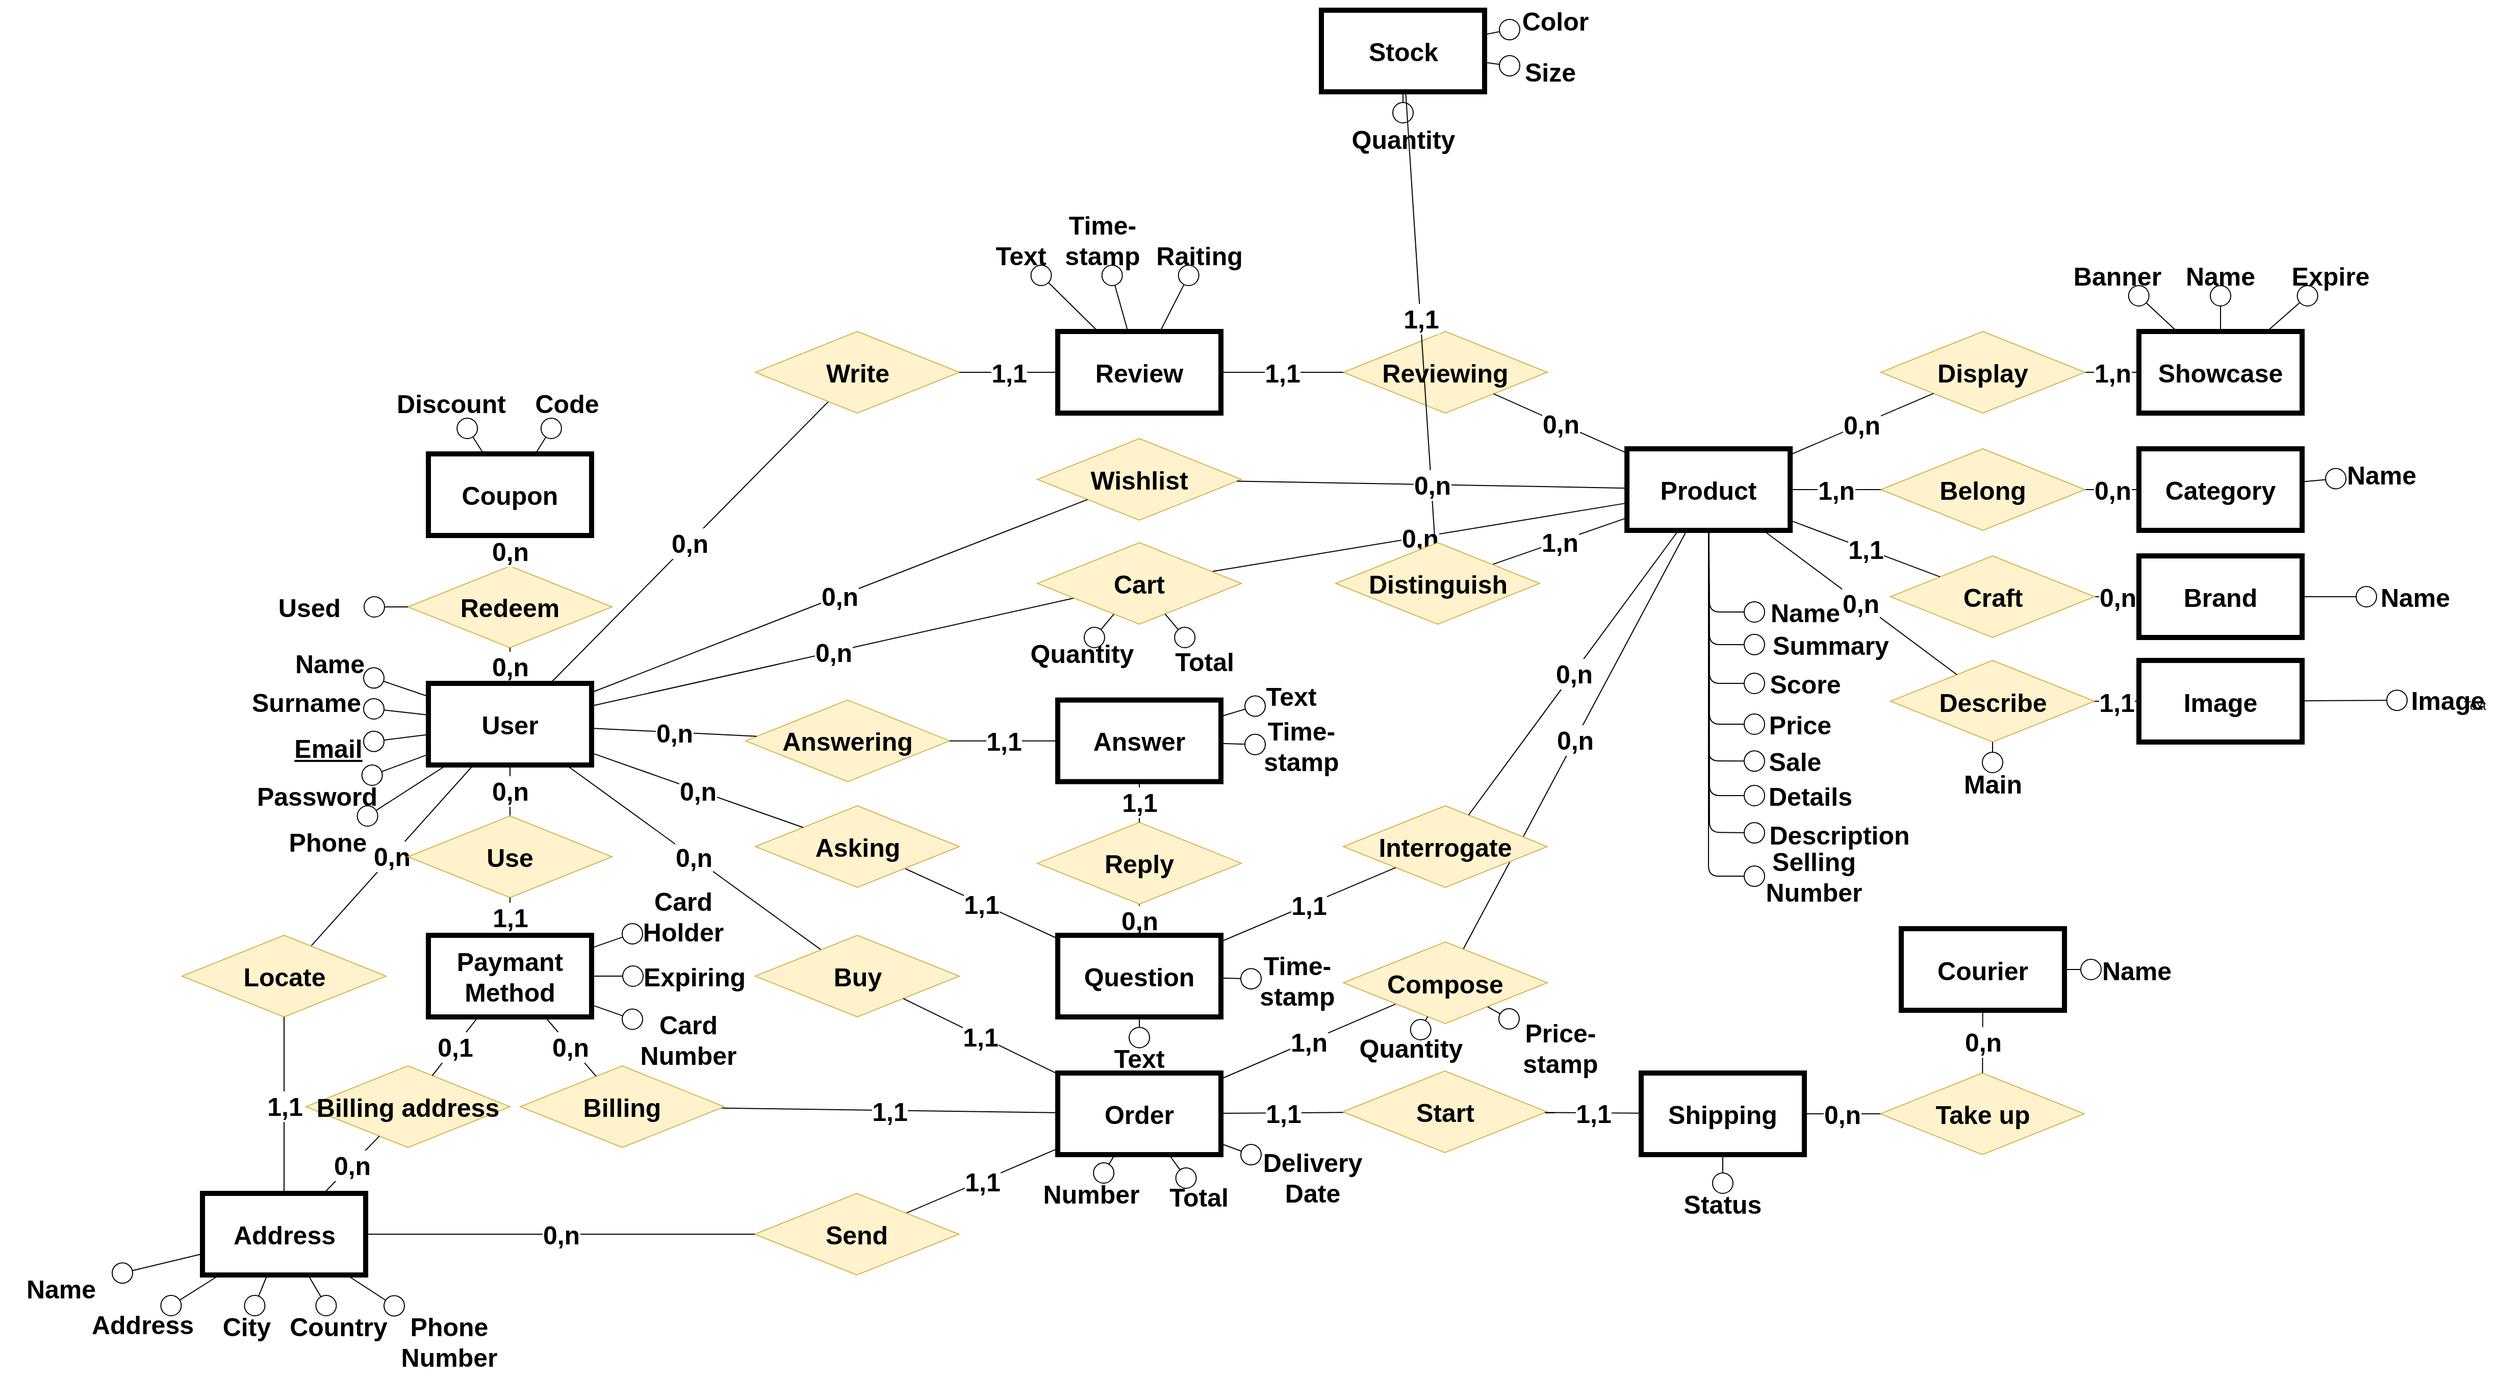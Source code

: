 <mxfile version="13.0.2" type="github">
  <diagram id="CQYaAHjqZ7QAorhqhi28" name="Page-1">
    <mxGraphModel dx="3378" dy="3238" grid="1" gridSize="10" guides="1" tooltips="1" connect="1" arrows="1" fold="1" page="1" pageScale="1" pageWidth="827" pageHeight="1169" math="0" shadow="0">
      <root>
        <mxCell id="0" />
        <mxCell id="1" parent="0" />
        <mxCell id="1BS-HU7HtbE8BR-Be_lK-4" value="0,n" style="endArrow=none;html=1;fontSize=25;fontStyle=1" parent="1" source="c2bkHcko6VeSwUFlFjgx-63" target="1BS-HU7HtbE8BR-Be_lK-3" edge="1">
          <mxGeometry width="50" height="50" relative="1" as="geometry">
            <mxPoint x="1058.5" as="sourcePoint" />
            <mxPoint x="959.5" y="-350" as="targetPoint" />
          </mxGeometry>
        </mxCell>
        <mxCell id="1BS-HU7HtbE8BR-Be_lK-10" value="0,n" style="endArrow=none;html=1;fontSize=25;fontStyle=1;" parent="1" source="c2bkHcko6VeSwUFlFjgx-44" target="1BS-HU7HtbE8BR-Be_lK-2" edge="1">
          <mxGeometry width="50" height="50" relative="1" as="geometry">
            <mxPoint x="-154.5" y="-350" as="sourcePoint" />
            <mxPoint x="-104.5" y="-400" as="targetPoint" />
          </mxGeometry>
        </mxCell>
        <mxCell id="1BS-HU7HtbE8BR-Be_lK-12" value="0,n" style="endArrow=none;html=1;fontSize=25;fontStyle=1" parent="1" source="c2bkHcko6VeSwUFlFjgx-24" target="1BS-HU7HtbE8BR-Be_lK-1" edge="1">
          <mxGeometry width="50" height="50" relative="1" as="geometry">
            <mxPoint x="107" y="-250" as="sourcePoint" />
            <mxPoint x="157" y="-300" as="targetPoint" />
          </mxGeometry>
        </mxCell>
        <mxCell id="1BS-HU7HtbE8BR-Be_lK-14" value="0,n" style="endArrow=none;html=1;fontSize=25;fontStyle=1" parent="1" source="c2bkHcko6VeSwUFlFjgx-20" target="1BS-HU7HtbE8BR-Be_lK-1" edge="1">
          <mxGeometry width="50" height="50" relative="1" as="geometry">
            <mxPoint x="-513" y="-260" as="sourcePoint" />
            <mxPoint x="-513" y="-340" as="targetPoint" />
          </mxGeometry>
        </mxCell>
        <mxCell id="1BS-HU7HtbE8BR-Be_lK-16" value="0,n" style="endArrow=none;html=1;fontSize=25;fontStyle=1;" parent="1" source="c2bkHcko6VeSwUFlFjgx-18" target="1BS-HU7HtbE8BR-Be_lK-1" edge="1">
          <mxGeometry width="50" height="50" relative="1" as="geometry">
            <mxPoint x="-387.231" y="-150" as="sourcePoint" />
            <mxPoint x="177" y="-300" as="targetPoint" />
          </mxGeometry>
        </mxCell>
        <mxCell id="1BS-HU7HtbE8BR-Be_lK-17" value="1,1" style="endArrow=none;html=1;fontSize=25;fontStyle=1" parent="1" source="c2bkHcko6VeSwUFlFjgx-22" target="1BS-HU7HtbE8BR-Be_lK-15" edge="1">
          <mxGeometry width="50" height="50" relative="1" as="geometry">
            <mxPoint x="-150" y="-78" as="sourcePoint" />
            <mxPoint x="-270" y="47" as="targetPoint" />
          </mxGeometry>
        </mxCell>
        <mxCell id="1BS-HU7HtbE8BR-Be_lK-18" value="1,1" style="endArrow=none;html=1;fontSize=25;fontStyle=1;" parent="1" source="c2bkHcko6VeSwUFlFjgx-27" target="1BS-HU7HtbE8BR-Be_lK-15" edge="1">
          <mxGeometry width="50" height="50" relative="1" as="geometry">
            <mxPoint x="-150" y="-78" as="sourcePoint" />
            <mxPoint x="-270" y="152" as="targetPoint" />
          </mxGeometry>
        </mxCell>
        <mxCell id="1BS-HU7HtbE8BR-Be_lK-19" value="0,n" style="endArrow=none;html=1;fontSize=25;fontStyle=1" parent="1" source="c2bkHcko6VeSwUFlFjgx-37" target="1BS-HU7HtbE8BR-Be_lK-2" edge="1">
          <mxGeometry width="50" height="50" relative="1" as="geometry">
            <mxPoint x="85.5" y="-266" as="sourcePoint" />
            <mxPoint x="-84.5" y="-300" as="targetPoint" />
          </mxGeometry>
        </mxCell>
        <mxCell id="1BS-HU7HtbE8BR-Be_lK-24" value="0,n" style="endArrow=none;html=1;fontSize=25;fontStyle=1;" parent="1" source="1BS-HU7HtbE8BR-Be_lK-1" target="c2bkHcko6VeSwUFlFjgx-4" edge="1">
          <mxGeometry width="50" height="50" relative="1" as="geometry">
            <mxPoint x="-700.002" y="-548.68" as="sourcePoint" />
            <mxPoint x="-427.284" y="-825.002" as="targetPoint" />
          </mxGeometry>
        </mxCell>
        <mxCell id="1BS-HU7HtbE8BR-Be_lK-30" value="0,n" style="endArrow=none;html=1;fontSize=25;fontStyle=1" parent="1" source="c2bkHcko6VeSwUFlFjgx-74" target="1BS-HU7HtbE8BR-Be_lK-29" edge="1">
          <mxGeometry width="50" height="50" relative="1" as="geometry">
            <mxPoint x="250.75" y="-707.5" as="sourcePoint" />
            <mxPoint x="300.75" y="-757.5" as="targetPoint" />
          </mxGeometry>
        </mxCell>
        <mxCell id="1BS-HU7HtbE8BR-Be_lK-32" value="1,n" style="endArrow=none;html=1;fontSize=25;fontStyle=1" parent="1" source="c2bkHcko6VeSwUFlFjgx-78" target="1BS-HU7HtbE8BR-Be_lK-2" edge="1">
          <mxGeometry width="50" height="50" relative="1" as="geometry">
            <mxPoint x="263" y="-550" as="sourcePoint" />
            <mxPoint x="313" y="-600" as="targetPoint" />
          </mxGeometry>
        </mxCell>
        <mxCell id="1BS-HU7HtbE8BR-Be_lK-36" value="1,1" style="endArrow=none;html=1;fontSize=25;fontStyle=1" parent="1" source="c2bkHcko6VeSwUFlFjgx-32" target="1BS-HU7HtbE8BR-Be_lK-15" edge="1">
          <mxGeometry width="50" height="50" relative="1" as="geometry">
            <mxPoint x="-170" y="52" as="sourcePoint" />
            <mxPoint x="-170" y="102" as="targetPoint" />
          </mxGeometry>
        </mxCell>
        <mxCell id="1BS-HU7HtbE8BR-Be_lK-42" value="1,n" style="endArrow=none;html=1;fontSize=25;fontStyle=1" parent="1" source="c2bkHcko6VeSwUFlFjgx-65" target="1BS-HU7HtbE8BR-Be_lK-41" edge="1">
          <mxGeometry width="50" height="50" relative="1" as="geometry">
            <mxPoint x="263.5" y="-195" as="sourcePoint" />
            <mxPoint x="613.5" y="-845" as="targetPoint" />
          </mxGeometry>
        </mxCell>
        <mxCell id="1BS-HU7HtbE8BR-Be_lK-45" value="1,1" style="endArrow=none;html=1;fontSize=25;fontStyle=1" parent="1" source="c2bkHcko6VeSwUFlFjgx-10" target="1BS-HU7HtbE8BR-Be_lK-43" edge="1">
          <mxGeometry width="50" height="50" relative="1" as="geometry">
            <mxPoint x="-80" y="-470" as="sourcePoint" />
            <mxPoint x="-379" y="-520" as="targetPoint" />
          </mxGeometry>
        </mxCell>
        <mxCell id="1BS-HU7HtbE8BR-Be_lK-49" value="0,n" style="endArrow=none;html=1;fontSize=25;fontStyle=1" parent="1" source="c2bkHcko6VeSwUFlFjgx-12" target="1BS-HU7HtbE8BR-Be_lK-43" edge="1">
          <mxGeometry width="50" height="50" relative="1" as="geometry">
            <mxPoint x="-80" y="-140" as="sourcePoint" />
            <mxPoint x="-157" y="-360" as="targetPoint" />
          </mxGeometry>
        </mxCell>
        <mxCell id="c2bkHcko6VeSwUFlFjgx-4" value="Write" style="rhombus;whiteSpace=wrap;html=1;fontSize=25;fontStyle=1;fillColor=#fff2cc;strokeColor=#d6b656;" parent="1" vertex="1">
          <mxGeometry x="-529.5" y="-905" width="200" height="80" as="geometry" />
        </mxCell>
        <mxCell id="c2bkHcko6VeSwUFlFjgx-6" value="Answering" style="rhombus;whiteSpace=wrap;html=1;fontSize=25;fontStyle=1;fillColor=#fff2cc;strokeColor=#d6b656;" parent="1" vertex="1">
          <mxGeometry x="-538.98" y="-543.68" width="200" height="80" as="geometry" />
        </mxCell>
        <mxCell id="c2bkHcko6VeSwUFlFjgx-10" value="Asking" style="rhombus;whiteSpace=wrap;html=1;fontSize=25;fontStyle=1;fillColor=#fff2cc;strokeColor=#d6b656;" parent="1" vertex="1">
          <mxGeometry x="-529.5" y="-440" width="200" height="80" as="geometry" />
        </mxCell>
        <mxCell id="c2bkHcko6VeSwUFlFjgx-11" value="0,n" style="endArrow=none;html=1;fontSize=25;fontStyle=1" parent="1" source="1BS-HU7HtbE8BR-Be_lK-1" target="c2bkHcko6VeSwUFlFjgx-10" edge="1">
          <mxGeometry width="50" height="50" relative="1" as="geometry">
            <mxPoint x="-403" y="-480" as="sourcePoint" />
            <mxPoint x="37" y="-720" as="targetPoint" />
          </mxGeometry>
        </mxCell>
        <mxCell id="c2bkHcko6VeSwUFlFjgx-12" value="Reply" style="rhombus;whiteSpace=wrap;html=1;fontSize=25;fontStyle=1;fillColor=#fff2cc;strokeColor=#d6b656;" parent="1" vertex="1">
          <mxGeometry x="-252.98" y="-423.68" width="200" height="80" as="geometry" />
        </mxCell>
        <mxCell id="c2bkHcko6VeSwUFlFjgx-13" value="1,1" style="endArrow=none;html=1;fontSize=25;fontStyle=1" parent="1" source="1BS-HU7HtbE8BR-Be_lK-48" target="c2bkHcko6VeSwUFlFjgx-12" edge="1">
          <mxGeometry width="50" height="50" relative="1" as="geometry">
            <mxPoint x="-150" y="-270" as="sourcePoint" />
            <mxPoint x="-130" y="-250" as="targetPoint" />
          </mxGeometry>
        </mxCell>
        <mxCell id="c2bkHcko6VeSwUFlFjgx-18" value="Buy" style="rhombus;whiteSpace=wrap;html=1;fontSize=25;fontStyle=1;fillColor=#fff2cc;strokeColor=#d6b656;" parent="1" vertex="1">
          <mxGeometry x="-529.5" y="-313" width="200" height="80" as="geometry" />
        </mxCell>
        <mxCell id="c2bkHcko6VeSwUFlFjgx-20" value="Use" style="rhombus;whiteSpace=wrap;html=1;fontSize=25;fontStyle=1;fillColor=#fff2cc;strokeColor=#d6b656;" parent="1" vertex="1">
          <mxGeometry x="-870" y="-430" width="200" height="80" as="geometry" />
        </mxCell>
        <mxCell id="c2bkHcko6VeSwUFlFjgx-21" value="1,1" style="endArrow=none;html=1;fontSize=25;fontStyle=1;fillColor=#fff2cc;strokeColor=#000000;fontColor=#000000;" parent="1" source="1BS-HU7HtbE8BR-Be_lK-13" target="c2bkHcko6VeSwUFlFjgx-20" edge="1">
          <mxGeometry width="50" height="50" relative="1" as="geometry">
            <mxPoint x="-760" as="sourcePoint" />
            <mxPoint x="-750" y="-180" as="targetPoint" />
            <mxPoint as="offset" />
          </mxGeometry>
        </mxCell>
        <mxCell id="c2bkHcko6VeSwUFlFjgx-22" value="Billing" style="rhombus;whiteSpace=wrap;html=1;fontSize=25;fontStyle=1;fillColor=#fff2cc;strokeColor=#d6b656;" parent="1" vertex="1">
          <mxGeometry x="-760.0" y="-185" width="200" height="80" as="geometry" />
        </mxCell>
        <mxCell id="c2bkHcko6VeSwUFlFjgx-23" value="0,n" style="endArrow=none;html=1;fontSize=25;fontStyle=1" parent="1" source="1BS-HU7HtbE8BR-Be_lK-13" target="c2bkHcko6VeSwUFlFjgx-22" edge="1">
          <mxGeometry width="50" height="50" relative="1" as="geometry">
            <mxPoint x="-550" y="12" as="sourcePoint" />
            <mxPoint x="-540" y="22" as="targetPoint" />
          </mxGeometry>
        </mxCell>
        <mxCell id="c2bkHcko6VeSwUFlFjgx-24" value="Locate" style="rhombus;whiteSpace=wrap;html=1;fontSize=25;fontStyle=1;fillColor=#fff2cc;strokeColor=#d6b656;" parent="1" vertex="1">
          <mxGeometry x="-1091.5" y="-313" width="200" height="80" as="geometry" />
        </mxCell>
        <mxCell id="c2bkHcko6VeSwUFlFjgx-27" value="Send" style="rhombus;whiteSpace=wrap;html=1;fontSize=25;fontStyle=1;fillColor=#fff2cc;strokeColor=#d6b656;" parent="1" vertex="1">
          <mxGeometry x="-530.0" y="-60" width="200" height="80" as="geometry" />
        </mxCell>
        <mxCell id="c2bkHcko6VeSwUFlFjgx-28" value="0,n" style="endArrow=none;html=1;fontSize=25;fontStyle=1" parent="1" source="1BS-HU7HtbE8BR-Be_lK-11" target="c2bkHcko6VeSwUFlFjgx-27" edge="1">
          <mxGeometry width="50" height="50" relative="1" as="geometry">
            <mxPoint x="-780" y="227" as="sourcePoint" />
            <mxPoint x="-180" y="92" as="targetPoint" />
          </mxGeometry>
        </mxCell>
        <mxCell id="c2bkHcko6VeSwUFlFjgx-32" value="Start" style="rhombus;whiteSpace=wrap;html=1;fontSize=25;fontStyle=1;fillColor=#fff2cc;strokeColor=#d6b656;" parent="1" vertex="1">
          <mxGeometry x="46.5" y="-180" width="200" height="80" as="geometry" />
        </mxCell>
        <mxCell id="c2bkHcko6VeSwUFlFjgx-33" value="1,1" style="endArrow=none;html=1;fontSize=25;fontStyle=1" parent="1" source="1BS-HU7HtbE8BR-Be_lK-37" target="c2bkHcko6VeSwUFlFjgx-32" edge="1">
          <mxGeometry width="50" height="50" relative="1" as="geometry">
            <mxPoint x="180" y="97" as="sourcePoint" />
            <mxPoint x="100" y="67" as="targetPoint" />
          </mxGeometry>
        </mxCell>
        <mxCell id="c2bkHcko6VeSwUFlFjgx-35" value="Take up" style="rhombus;whiteSpace=wrap;html=1;fontSize=25;fontStyle=1;fillColor=#fff2cc;strokeColor=#d6b656;" parent="1" vertex="1">
          <mxGeometry x="573.5" y="-178" width="200" height="80" as="geometry" />
        </mxCell>
        <mxCell id="c2bkHcko6VeSwUFlFjgx-36" value="0,n" style="endArrow=none;html=1;fontSize=25;fontStyle=1" parent="1" source="1BS-HU7HtbE8BR-Be_lK-38" target="c2bkHcko6VeSwUFlFjgx-35" edge="1">
          <mxGeometry width="50" height="50" relative="1" as="geometry">
            <mxPoint x="-743" y="142" as="sourcePoint" />
            <mxPoint x="-263" y="87" as="targetPoint" />
          </mxGeometry>
        </mxCell>
        <mxCell id="c2bkHcko6VeSwUFlFjgx-38" value="1,n" style="endArrow=none;html=1;fontSize=25;fontStyle=1" parent="1" source="1BS-HU7HtbE8BR-Be_lK-15" target="c2bkHcko6VeSwUFlFjgx-37" edge="1">
          <mxGeometry width="50" height="50" relative="1" as="geometry">
            <mxPoint x="-80" y="-83" as="sourcePoint" />
            <mxPoint x="20" y="-88" as="targetPoint" />
          </mxGeometry>
        </mxCell>
        <mxCell id="c2bkHcko6VeSwUFlFjgx-52" value="Wishlist" style="rhombus;whiteSpace=wrap;html=1;fontSize=25;fontStyle=1;fillColor=#fff2cc;strokeColor=#d6b656;" parent="1" vertex="1">
          <mxGeometry x="-252.98" y="-800" width="200" height="80" as="geometry" />
        </mxCell>
        <mxCell id="c2bkHcko6VeSwUFlFjgx-54" value="Interrogate" style="rhombus;whiteSpace=wrap;html=1;fontSize=25;fontStyle=1;fillColor=#fff2cc;strokeColor=#d6b656;" parent="1" vertex="1">
          <mxGeometry x="47" y="-440" width="200" height="80" as="geometry" />
        </mxCell>
        <mxCell id="c2bkHcko6VeSwUFlFjgx-56" value="Reviewing" style="rhombus;whiteSpace=wrap;html=1;fontSize=25;fontStyle=1;fillColor=#fff2cc;strokeColor=#d6b656;" parent="1" vertex="1">
          <mxGeometry x="47" y="-905" width="200" height="80" as="geometry" />
        </mxCell>
        <mxCell id="c2bkHcko6VeSwUFlFjgx-57" value="0,n" style="endArrow=none;html=1;fontSize=25;fontStyle=1;" parent="1" source="1BS-HU7HtbE8BR-Be_lK-2" target="c2bkHcko6VeSwUFlFjgx-56" edge="1">
          <mxGeometry width="50" height="50" relative="1" as="geometry">
            <mxPoint x="435.5" y="-480" as="sourcePoint" />
            <mxPoint x="275.5" y="-830" as="targetPoint" />
          </mxGeometry>
        </mxCell>
        <mxCell id="c2bkHcko6VeSwUFlFjgx-63" value="Belong" style="rhombus;whiteSpace=wrap;html=1;fontSize=25;fontStyle=1;fillColor=#fff2cc;strokeColor=#d6b656;" parent="1" vertex="1">
          <mxGeometry x="574.0" y="-790" width="200" height="80" as="geometry" />
        </mxCell>
        <mxCell id="c2bkHcko6VeSwUFlFjgx-64" value="1,n" style="endArrow=none;html=1;fontSize=25;fontStyle=1" parent="1" source="1BS-HU7HtbE8BR-Be_lK-2" target="c2bkHcko6VeSwUFlFjgx-63" edge="1">
          <mxGeometry width="50" height="50" relative="1" as="geometry">
            <mxPoint x="443" y="-770" as="sourcePoint" />
            <mxPoint x="380" y="-1060" as="targetPoint" />
          </mxGeometry>
        </mxCell>
        <mxCell id="c2bkHcko6VeSwUFlFjgx-65" value="Display" style="rhombus;whiteSpace=wrap;html=1;fontSize=25;fontStyle=1;fillColor=#fff2cc;strokeColor=#d6b656;" parent="1" vertex="1">
          <mxGeometry x="574" y="-905" width="200" height="80" as="geometry" />
        </mxCell>
        <mxCell id="c2bkHcko6VeSwUFlFjgx-66" value="0,n" style="endArrow=none;html=1;fontSize=25;fontStyle=1" parent="1" source="1BS-HU7HtbE8BR-Be_lK-2" target="c2bkHcko6VeSwUFlFjgx-65" edge="1">
          <mxGeometry width="50" height="50" relative="1" as="geometry">
            <mxPoint x="483" y="-770" as="sourcePoint" />
            <mxPoint x="673.5" y="-870" as="targetPoint" />
          </mxGeometry>
        </mxCell>
        <mxCell id="c2bkHcko6VeSwUFlFjgx-71" value="Describe" style="rhombus;whiteSpace=wrap;html=1;fontSize=25;fontStyle=1;fillColor=#fff2cc;strokeColor=#d6b656;" parent="1" vertex="1">
          <mxGeometry x="583.5" y="-582.5" width="200" height="80" as="geometry" />
        </mxCell>
        <mxCell id="c2bkHcko6VeSwUFlFjgx-74" value="Craft" style="rhombus;whiteSpace=wrap;html=1;fontSize=25;fontStyle=1;fillColor=#fff2cc;strokeColor=#d6b656;" parent="1" vertex="1">
          <mxGeometry x="583.5" y="-685" width="200" height="80" as="geometry" />
        </mxCell>
        <mxCell id="c2bkHcko6VeSwUFlFjgx-75" value="1,1" style="endArrow=none;html=1;fontSize=25;fontStyle=1" parent="1" source="1BS-HU7HtbE8BR-Be_lK-2" target="c2bkHcko6VeSwUFlFjgx-74" edge="1">
          <mxGeometry width="50" height="50" relative="1" as="geometry">
            <mxPoint x="523" y="-730" as="sourcePoint" />
            <mxPoint x="673.5" y="-710" as="targetPoint" />
          </mxGeometry>
        </mxCell>
        <mxCell id="c2bkHcko6VeSwUFlFjgx-76" value="Redeem" style="rhombus;whiteSpace=wrap;html=1;fontSize=25;fontStyle=1;fillColor=#fff2cc;strokeColor=#d6b656;" parent="1" vertex="1">
          <mxGeometry x="-870" y="-675" width="200" height="80" as="geometry" />
        </mxCell>
        <mxCell id="c2bkHcko6VeSwUFlFjgx-78" value="Distinguish" style="rhombus;whiteSpace=wrap;html=1;fontSize=25;fontStyle=1;fillColor=#fff2cc;strokeColor=#d6b656;" parent="1" vertex="1">
          <mxGeometry x="39.5" y="-698" width="200" height="80" as="geometry" />
        </mxCell>
        <mxCell id="-YLVVvJB87jnQkhJQOnv-36" value="Billing address" style="rhombus;whiteSpace=wrap;html=1;fontSize=25;fontStyle=1;fillColor=#fff2cc;strokeColor=#d6b656;" parent="1" vertex="1">
          <mxGeometry x="-970" y="-185" width="200" height="80" as="geometry" />
        </mxCell>
        <mxCell id="-YLVVvJB87jnQkhJQOnv-37" value="0,1" style="endArrow=none;html=1;strokeColor=#000000;fontSize=25;fontColor=#000000;fontStyle=1" parent="1" source="-YLVVvJB87jnQkhJQOnv-36" target="1BS-HU7HtbE8BR-Be_lK-13" edge="1">
          <mxGeometry width="50" height="50" relative="1" as="geometry">
            <mxPoint x="-1050" y="255" as="sourcePoint" />
            <mxPoint x="-1000" y="205" as="targetPoint" />
          </mxGeometry>
        </mxCell>
        <mxCell id="-YLVVvJB87jnQkhJQOnv-38" value="0,n" style="endArrow=none;html=1;strokeColor=#000000;fontSize=25;fontColor=#000000;fontStyle=1" parent="1" source="1BS-HU7HtbE8BR-Be_lK-11" target="-YLVVvJB87jnQkhJQOnv-36" edge="1">
          <mxGeometry width="50" height="50" relative="1" as="geometry">
            <mxPoint x="-1050" y="255" as="sourcePoint" />
            <mxPoint x="-1000" y="205" as="targetPoint" />
          </mxGeometry>
        </mxCell>
        <mxCell id="wcDNg7Z-eRSndHOin9jh-14" value="0,n" style="endArrow=none;html=1;fontSize=25;fontStyle=1" parent="1" source="c2bkHcko6VeSwUFlFjgx-71" target="1BS-HU7HtbE8BR-Be_lK-2" edge="1">
          <mxGeometry width="50" height="50" relative="1" as="geometry">
            <mxPoint x="790.75" y="-810.0" as="sourcePoint" />
            <mxPoint x="523" y="-750" as="targetPoint" />
          </mxGeometry>
        </mxCell>
        <mxCell id="wcDNg7Z-eRSndHOin9jh-16" value="1,1" style="endArrow=none;html=1;fontSize=25;fontStyle=1" parent="1" source="1BS-HU7HtbE8BR-Be_lK-21" target="c2bkHcko6VeSwUFlFjgx-71" edge="1">
          <mxGeometry width="50" height="50" relative="1" as="geometry">
            <mxPoint x="873.5" y="-835.0" as="sourcePoint" />
            <mxPoint x="770.75" y="-835.0" as="targetPoint" />
          </mxGeometry>
        </mxCell>
        <mxCell id="wcDNg7Z-eRSndHOin9jh-32" value="1,1" style="endArrow=none;html=1;fontSize=25;fontStyle=1" parent="1" source="1BS-HU7HtbE8BR-Be_lK-31" target="c2bkHcko6VeSwUFlFjgx-78" edge="1">
          <mxGeometry width="50" height="50" relative="1" as="geometry">
            <mxPoint x="843.5" y="-585" as="sourcePoint" />
            <mxPoint x="892.5" y="-530.0" as="targetPoint" />
          </mxGeometry>
        </mxCell>
        <mxCell id="wcDNg7Z-eRSndHOin9jh-36" value="1,1" style="endArrow=none;html=1;fontSize=25;fontStyle=1" parent="1" source="c2bkHcko6VeSwUFlFjgx-56" target="1BS-HU7HtbE8BR-Be_lK-22" edge="1">
          <mxGeometry width="50" height="50" relative="1" as="geometry">
            <mxPoint x="-19.5" y="-825" as="sourcePoint" />
            <mxPoint x="-69.5" y="-845" as="targetPoint" />
          </mxGeometry>
        </mxCell>
        <mxCell id="wcDNg7Z-eRSndHOin9jh-38" value="0,n" style="endArrow=none;html=1;fontSize=25;fontStyle=1;" parent="1" source="1BS-HU7HtbE8BR-Be_lK-2" target="c2bkHcko6VeSwUFlFjgx-54" edge="1">
          <mxGeometry width="50" height="50" relative="1" as="geometry">
            <mxPoint x="365.0" y="-480" as="sourcePoint" />
            <mxPoint x="195.5" y="-670" as="targetPoint" />
          </mxGeometry>
        </mxCell>
        <mxCell id="wcDNg7Z-eRSndHOin9jh-40" value="1,1" style="endArrow=none;html=1;fontSize=25;fontStyle=1" parent="1" source="c2bkHcko6VeSwUFlFjgx-54" target="1BS-HU7HtbE8BR-Be_lK-43" edge="1">
          <mxGeometry width="50" height="50" relative="1" as="geometry">
            <mxPoint x="-20" y="-420" as="sourcePoint" />
            <mxPoint x="-70" y="-430" as="targetPoint" />
          </mxGeometry>
        </mxCell>
        <mxCell id="wcDNg7Z-eRSndHOin9jh-42" value="0,n" style="endArrow=none;html=1;fontSize=25;fontStyle=1" parent="1" source="1BS-HU7HtbE8BR-Be_lK-2" target="c2bkHcko6VeSwUFlFjgx-52" edge="1">
          <mxGeometry width="50" height="50" relative="1" as="geometry">
            <mxPoint x="315.5" y="-380" as="sourcePoint" />
            <mxPoint x="195.5" y="-370" as="targetPoint" />
          </mxGeometry>
        </mxCell>
        <mxCell id="wcDNg7Z-eRSndHOin9jh-44" value="0,n" style="endArrow=none;html=1;fontSize=25;fontStyle=1" parent="1" source="c2bkHcko6VeSwUFlFjgx-52" target="1BS-HU7HtbE8BR-Be_lK-1" edge="1">
          <mxGeometry width="50" height="50" relative="1" as="geometry">
            <mxPoint x="-20" y="-759" as="sourcePoint" />
            <mxPoint x="-63.5" y="-745" as="targetPoint" />
          </mxGeometry>
        </mxCell>
        <mxCell id="wcDNg7Z-eRSndHOin9jh-48" value="0,n" style="endArrow=none;html=1;fontSize=25;fontStyle=1" parent="1" source="1BS-HU7HtbE8BR-Be_lK-1" target="c2bkHcko6VeSwUFlFjgx-44" edge="1">
          <mxGeometry width="50" height="50" relative="1" as="geometry">
            <mxPoint x="-72.98" y="-618.68" as="sourcePoint" />
            <mxPoint x="-50" y="-505.0" as="targetPoint" />
          </mxGeometry>
        </mxCell>
        <mxCell id="wcDNg7Z-eRSndHOin9jh-64" value="0,n" style="endArrow=none;html=1;fontSize=25;fontStyle=1" parent="1" source="c2bkHcko6VeSwUFlFjgx-35" target="1BS-HU7HtbE8BR-Be_lK-37" edge="1">
          <mxGeometry width="50" height="50" relative="1" as="geometry">
            <mxPoint x="-152" y="87" as="sourcePoint" />
            <mxPoint x="-92" y="97" as="targetPoint" />
          </mxGeometry>
        </mxCell>
        <mxCell id="wcDNg7Z-eRSndHOin9jh-68" value="1,1" style="endArrow=none;html=1;fontSize=25;fontStyle=1;" parent="1" source="c2bkHcko6VeSwUFlFjgx-4" target="1BS-HU7HtbE8BR-Be_lK-22" edge="1">
          <mxGeometry width="50" height="50" relative="1" as="geometry">
            <mxPoint x="-309.5" y="-845" as="sourcePoint" />
            <mxPoint x="-429.5" y="-925" as="targetPoint" />
          </mxGeometry>
        </mxCell>
        <mxCell id="wcDNg7Z-eRSndHOin9jh-74" value="0,n" style="endArrow=none;html=1;fontSize=25;fontStyle=1" parent="1" source="1BS-HU7HtbE8BR-Be_lK-1" target="c2bkHcko6VeSwUFlFjgx-6" edge="1">
          <mxGeometry width="50" height="50" relative="1" as="geometry">
            <mxPoint x="-413" y="-420" as="sourcePoint" />
            <mxPoint x="-273" y="-470" as="targetPoint" />
          </mxGeometry>
        </mxCell>
        <mxCell id="wcDNg7Z-eRSndHOin9jh-76" value="1,1" style="endArrow=none;html=1;fontSize=25;fontStyle=1" parent="1" source="c2bkHcko6VeSwUFlFjgx-6" target="1BS-HU7HtbE8BR-Be_lK-48" edge="1">
          <mxGeometry width="50" height="50" relative="1" as="geometry">
            <mxPoint x="-317" y="-600" as="sourcePoint" />
            <mxPoint x="-347" y="-655.5" as="targetPoint" />
          </mxGeometry>
        </mxCell>
        <mxCell id="wcDNg7Z-eRSndHOin9jh-82" value="0,n" style="endArrow=none;html=1;fontSize=25;fontStyle=1;" parent="1" source="1BS-HU7HtbE8BR-Be_lK-1" target="c2bkHcko6VeSwUFlFjgx-76" edge="1">
          <mxGeometry width="50" height="50" relative="1" as="geometry">
            <mxPoint x="-160.5" y="-420" as="sourcePoint" />
            <mxPoint x="-130.5" y="-380" as="targetPoint" />
          </mxGeometry>
        </mxCell>
        <mxCell id="wcDNg7Z-eRSndHOin9jh-84" value="0,n" style="endArrow=none;html=1;fontSize=25;fontStyle=1" parent="1" source="c2bkHcko6VeSwUFlFjgx-76" target="1BS-HU7HtbE8BR-Be_lK-28" edge="1">
          <mxGeometry width="50" height="50" relative="1" as="geometry">
            <mxPoint x="-607" y="-685" as="sourcePoint" />
            <mxPoint x="-527" y="-655" as="targetPoint" />
          </mxGeometry>
        </mxCell>
        <mxCell id="wcDNg7Z-eRSndHOin9jh-93" value="1,1" style="endArrow=none;html=1;fontSize=25;fontStyle=1;" parent="1" source="1BS-HU7HtbE8BR-Be_lK-15" target="c2bkHcko6VeSwUFlFjgx-18" edge="1">
          <mxGeometry width="50" height="50" relative="1" as="geometry">
            <mxPoint x="-170" y="-168" as="sourcePoint" />
            <mxPoint x="-240" y="-158" as="targetPoint" />
          </mxGeometry>
        </mxCell>
        <mxCell id="wcDNg7Z-eRSndHOin9jh-105" value="1,1" style="endArrow=none;html=1;fontSize=25;fontStyle=1;" parent="1" source="1BS-HU7HtbE8BR-Be_lK-11" target="c2bkHcko6VeSwUFlFjgx-24" edge="1">
          <mxGeometry width="50" height="50" relative="1" as="geometry">
            <mxPoint x="-1123" y="162" as="sourcePoint" />
            <mxPoint x="-1130" y="102" as="targetPoint" />
          </mxGeometry>
        </mxCell>
        <mxCell id="1BS-HU7HtbE8BR-Be_lK-1" value="User" style="rounded=0;whiteSpace=wrap;html=1;fontSize=25;fontStyle=1;strokeWidth=5;" parent="1" vertex="1">
          <mxGeometry x="-850" y="-560" width="160" height="80" as="geometry" />
        </mxCell>
        <mxCell id="1BS-HU7HtbE8BR-Be_lK-11" value="Address" style="rounded=0;whiteSpace=wrap;html=1;fontSize=25;fontStyle=1;strokeWidth=5;" parent="1" vertex="1">
          <mxGeometry x="-1071.5" y="-60" width="160" height="80" as="geometry" />
        </mxCell>
        <mxCell id="1BS-HU7HtbE8BR-Be_lK-38" value="Courier" style="rounded=0;whiteSpace=wrap;html=1;fontSize=25;fontStyle=1;strokeWidth=5;" parent="1" vertex="1">
          <mxGeometry x="594" y="-319.5" width="160" height="80" as="geometry" />
        </mxCell>
        <mxCell id="1BS-HU7HtbE8BR-Be_lK-37" value="Shipping" style="rounded=0;whiteSpace=wrap;html=1;fontSize=25;fontStyle=1;strokeWidth=5;" parent="1" vertex="1">
          <mxGeometry x="339.0" y="-178" width="160" height="80" as="geometry" />
        </mxCell>
        <mxCell id="1BS-HU7HtbE8BR-Be_lK-13" value="Paymant Method" style="rounded=0;whiteSpace=wrap;html=1;fontSize=25;fontStyle=1;strokeWidth=5;" parent="1" vertex="1">
          <mxGeometry x="-850" y="-313" width="160" height="80" as="geometry" />
        </mxCell>
        <mxCell id="1BS-HU7HtbE8BR-Be_lK-15" value="Order" style="rounded=0;whiteSpace=wrap;html=1;fontSize=25;fontStyle=1;strokeWidth=5;" parent="1" vertex="1">
          <mxGeometry x="-232.98" y="-178" width="160" height="80" as="geometry" />
        </mxCell>
        <mxCell id="c2bkHcko6VeSwUFlFjgx-37" value="Compose" style="rhombus;whiteSpace=wrap;html=1;fontSize=25;fontStyle=1;fillColor=#fff2cc;strokeColor=#d6b656;" parent="1" vertex="1">
          <mxGeometry x="47" y="-306.5" width="200" height="80" as="geometry" />
        </mxCell>
        <mxCell id="c2bkHcko6VeSwUFlFjgx-44" value="Cart" style="rhombus;whiteSpace=wrap;html=1;fontSize=25;fontStyle=1;fillColor=#fff2cc;strokeColor=#d6b656;" parent="1" vertex="1">
          <mxGeometry x="-252.98" y="-698" width="200" height="80" as="geometry" />
        </mxCell>
        <mxCell id="1BS-HU7HtbE8BR-Be_lK-28" value="Coupon" style="rounded=0;whiteSpace=wrap;html=1;fontSize=25;fontStyle=1;strokeWidth=5;" parent="1" vertex="1">
          <mxGeometry x="-850.0" y="-785" width="160" height="80" as="geometry" />
        </mxCell>
        <mxCell id="1BS-HU7HtbE8BR-Be_lK-48" value="Answer" style="rounded=0;whiteSpace=wrap;html=1;fontSize=25;fontStyle=1;strokeWidth=5;" parent="1" vertex="1">
          <mxGeometry x="-232.98" y="-543.68" width="160" height="80" as="geometry" />
        </mxCell>
        <mxCell id="1BS-HU7HtbE8BR-Be_lK-43" value="Question" style="rounded=0;whiteSpace=wrap;html=1;fontSize=25;fontStyle=1;strokeWidth=5;" parent="1" vertex="1">
          <mxGeometry x="-232.98" y="-313" width="160" height="80" as="geometry" />
        </mxCell>
        <mxCell id="1BS-HU7HtbE8BR-Be_lK-22" value="Review" style="rounded=0;whiteSpace=wrap;html=1;fontSize=25;fontStyle=1;strokeWidth=5;" parent="1" vertex="1">
          <mxGeometry x="-232.98" y="-905" width="160" height="80" as="geometry" />
        </mxCell>
        <mxCell id="1BS-HU7HtbE8BR-Be_lK-2" value="Product" style="rounded=0;whiteSpace=wrap;html=1;fontSize=25;fontStyle=1;strokeWidth=5;" parent="1" vertex="1">
          <mxGeometry x="325.07" y="-790" width="160" height="80" as="geometry" />
        </mxCell>
        <mxCell id="1BS-HU7HtbE8BR-Be_lK-31" value="Stock" style="rounded=0;whiteSpace=wrap;html=1;fontSize=25;fontStyle=1;strokeWidth=5;" parent="1" vertex="1">
          <mxGeometry x="25.5" y="-1220" width="160" height="80" as="geometry" />
        </mxCell>
        <mxCell id="1BS-HU7HtbE8BR-Be_lK-29" value="Brand" style="rounded=0;whiteSpace=wrap;html=1;fontSize=25;fontStyle=1;strokeWidth=5;" parent="1" vertex="1">
          <mxGeometry x="827" y="-685" width="160" height="80" as="geometry" />
        </mxCell>
        <mxCell id="1BS-HU7HtbE8BR-Be_lK-21" value="Image" style="rounded=0;whiteSpace=wrap;html=1;fontSize=25;fontStyle=1;strokeWidth=5;" parent="1" vertex="1">
          <mxGeometry x="827" y="-582.5" width="160" height="80" as="geometry" />
        </mxCell>
        <mxCell id="1BS-HU7HtbE8BR-Be_lK-41" value="Showcase" style="rounded=0;whiteSpace=wrap;html=1;fontSize=25;fontStyle=1;strokeWidth=5;" parent="1" vertex="1">
          <mxGeometry x="827.0" y="-905" width="160" height="80" as="geometry" />
        </mxCell>
        <mxCell id="1BS-HU7HtbE8BR-Be_lK-3" value="Category" style="rounded=0;whiteSpace=wrap;html=1;fontSize=25;fontStyle=1;strokeWidth=5;" parent="1" vertex="1">
          <mxGeometry x="827" y="-790" width="160" height="80" as="geometry" />
        </mxCell>
        <mxCell id="74mavvh33Q4YLCldH8Rs-47" value="Name" style="text;html=1;strokeColor=none;fillColor=none;align=center;verticalAlign=middle;whiteSpace=wrap;rounded=0;fontSize=25;fontStyle=1" parent="1" vertex="1">
          <mxGeometry x="-990" y="-605" width="86.5" height="50" as="geometry" />
        </mxCell>
        <mxCell id="74mavvh33Q4YLCldH8Rs-48" value="" style="endArrow=none;html=1;fontSize=25;startArrow=oval;startFill=0;startSize=20;fontStyle=1;" parent="1" source="74mavvh33Q4YLCldH8Rs-47" target="1BS-HU7HtbE8BR-Be_lK-1" edge="1">
          <mxGeometry width="50" height="50" relative="1" as="geometry">
            <mxPoint x="-1325" y="-778" as="sourcePoint" />
            <mxPoint x="-1068.81" y="-599" as="targetPoint" />
          </mxGeometry>
        </mxCell>
        <mxCell id="74mavvh33Q4YLCldH8Rs-49" value="Surname" style="text;html=1;strokeColor=none;fillColor=none;align=center;verticalAlign=middle;whiteSpace=wrap;rounded=0;fontSize=25;fontStyle=1" parent="1" vertex="1">
          <mxGeometry x="-1036.5" y="-562.5" width="133" height="40" as="geometry" />
        </mxCell>
        <mxCell id="74mavvh33Q4YLCldH8Rs-50" value="" style="endArrow=none;html=1;fontSize=25;startArrow=oval;startFill=0;startSize=20;fontStyle=1;" parent="1" source="74mavvh33Q4YLCldH8Rs-49" target="1BS-HU7HtbE8BR-Be_lK-1" edge="1">
          <mxGeometry width="50" height="50" relative="1" as="geometry">
            <mxPoint x="-1335" y="-699" as="sourcePoint" />
            <mxPoint x="-1128.778" y="-599" as="targetPoint" />
          </mxGeometry>
        </mxCell>
        <mxCell id="74mavvh33Q4YLCldH8Rs-51" value="Email" style="text;html=1;strokeColor=none;fillColor=none;align=center;verticalAlign=middle;whiteSpace=wrap;rounded=0;fontSize=25;fontStyle=5;strokeWidth=1;" parent="1" vertex="1">
          <mxGeometry x="-993.5" y="-512.5" width="90" height="30" as="geometry" />
        </mxCell>
        <mxCell id="74mavvh33Q4YLCldH8Rs-52" value="" style="endArrow=none;html=1;fontSize=25;startArrow=oval;startFill=0;startSize=20;fontStyle=1;" parent="1" source="74mavvh33Q4YLCldH8Rs-51" target="1BS-HU7HtbE8BR-Be_lK-1" edge="1">
          <mxGeometry width="50" height="50" relative="1" as="geometry">
            <mxPoint x="-1365" y="-649" as="sourcePoint" />
            <mxPoint x="-1145" y="-561.286" as="targetPoint" />
          </mxGeometry>
        </mxCell>
        <mxCell id="74mavvh33Q4YLCldH8Rs-53" value="Password" style="text;html=1;strokeColor=none;fillColor=none;align=center;verticalAlign=middle;whiteSpace=wrap;rounded=0;fontSize=25;fontStyle=1" parent="1" vertex="1">
          <mxGeometry x="-1030" y="-470" width="141.5" height="40" as="geometry" />
        </mxCell>
        <mxCell id="74mavvh33Q4YLCldH8Rs-54" value="" style="endArrow=none;html=1;fontSize=25;startArrow=oval;startFill=0;startSize=20;fontStyle=1;" parent="1" source="74mavvh33Q4YLCldH8Rs-53" target="1BS-HU7HtbE8BR-Be_lK-1" edge="1">
          <mxGeometry width="50" height="50" relative="1" as="geometry">
            <mxPoint x="-1355" y="-609" as="sourcePoint" />
            <mxPoint x="-1145" y="-529.286" as="targetPoint" />
          </mxGeometry>
        </mxCell>
        <mxCell id="74mavvh33Q4YLCldH8Rs-56" value="" style="endArrow=none;html=1;fontSize=25;startArrow=oval;startFill=0;startSize=20;fontStyle=1;" parent="1" source="74mavvh33Q4YLCldH8Rs-59" target="1BS-HU7HtbE8BR-Be_lK-11" edge="1">
          <mxGeometry width="50" height="50" relative="1" as="geometry">
            <mxPoint x="-1262.01" y="-79.5" as="sourcePoint" />
            <mxPoint x="-1196.576" y="-19.5" as="targetPoint" />
          </mxGeometry>
        </mxCell>
        <mxCell id="74mavvh33Q4YLCldH8Rs-57" value="" style="endArrow=none;html=1;fontSize=25;startArrow=oval;startFill=0;startSize=20;fontStyle=1;" parent="1" source="74mavvh33Q4YLCldH8Rs-61" target="1BS-HU7HtbE8BR-Be_lK-11" edge="1">
          <mxGeometry width="50" height="50" relative="1" as="geometry">
            <mxPoint x="-1292.01" y="30.5" as="sourcePoint" />
            <mxPoint x="-1225.01" y="4.221" as="targetPoint" />
          </mxGeometry>
        </mxCell>
        <mxCell id="74mavvh33Q4YLCldH8Rs-58" value="" style="endArrow=none;html=1;fontSize=25;startArrow=oval;startFill=0;startSize=20;fontStyle=1;" parent="1" source="74mavvh33Q4YLCldH8Rs-62" target="1BS-HU7HtbE8BR-Be_lK-11" edge="1">
          <mxGeometry width="50" height="50" relative="1" as="geometry">
            <mxPoint x="-1262.01" y="80.5" as="sourcePoint" />
            <mxPoint x="-1225.01" y="44.676" as="targetPoint" />
          </mxGeometry>
        </mxCell>
        <mxCell id="74mavvh33Q4YLCldH8Rs-59" value="Address" style="text;html=1;strokeColor=none;fillColor=none;align=center;verticalAlign=middle;whiteSpace=wrap;rounded=0;fontSize=25;fontColor=#000000;fontStyle=1" parent="1" vertex="1">
          <mxGeometry x="-1190" y="50" width="120" height="35" as="geometry" />
        </mxCell>
        <mxCell id="74mavvh33Q4YLCldH8Rs-60" value="" style="endArrow=none;html=1;fontSize=25;startArrow=oval;startFill=0;startSize=20;fontStyle=1;" parent="1" source="74mavvh33Q4YLCldH8Rs-63" target="1BS-HU7HtbE8BR-Be_lK-11" edge="1">
          <mxGeometry width="50" height="50" relative="1" as="geometry">
            <mxPoint x="-1152.01" y="80.5" as="sourcePoint" />
            <mxPoint x="-1091.498" y="38" as="targetPoint" />
          </mxGeometry>
        </mxCell>
        <mxCell id="74mavvh33Q4YLCldH8Rs-61" value="City&lt;span style=&quot;color: rgba(0 , 0 , 0 , 0) ; font-family: monospace ; font-size: 0px ; white-space: nowrap&quot;&gt;%3CmxGraphModel%3E%3Croot%3E%3CmxCell%20id%3D%220%22%2F%3E%3CmxCell%20id%3D%221%22%20parent%3D%220%22%2F%3E%3CmxCell%20id%3D%222%22%20value%3D%22Text%22%20style%3D%22text%3Bhtml%3D1%3BstrokeColor%3Dnone%3BfillColor%3Dnone%3Balign%3Dcenter%3BverticalAlign%3Dmiddle%3BwhiteSpace%3Dwrap%3Brounded%3D0%3BfontSize%3D25%3BfontColor%3D%23000000%3B%22%20vertex%3D%221%22%20parent%3D%221%22%3E%3CmxGeometry%20x%3D%22-550%22%20y%3D%22690%22%20width%3D%2240%22%20height%3D%2220%22%20as%3D%22geometry%22%2F%3E%3C%2FmxCell%3E%3C%2Froot%3E%3C%2FmxGraphModel%3E&lt;/span&gt;" style="text;html=1;strokeColor=none;fillColor=none;align=center;verticalAlign=middle;whiteSpace=wrap;rounded=0;fontSize=25;fontColor=#000000;fontStyle=1" parent="1" vertex="1">
          <mxGeometry x="-1063.5" y="50" width="70" height="40" as="geometry" />
        </mxCell>
        <mxCell id="74mavvh33Q4YLCldH8Rs-62" value="Country" style="text;html=1;strokeColor=none;fillColor=none;align=center;verticalAlign=middle;whiteSpace=wrap;rounded=0;fontSize=25;fontColor=#000000;fontStyle=1" parent="1" vertex="1">
          <mxGeometry x="-993.5" y="50" width="110" height="40" as="geometry" />
        </mxCell>
        <mxCell id="74mavvh33Q4YLCldH8Rs-63" value="Phone Number" style="text;html=1;strokeColor=none;fillColor=none;align=center;verticalAlign=middle;whiteSpace=wrap;rounded=0;fontSize=25;fontColor=#000000;fontStyle=1" parent="1" vertex="1">
          <mxGeometry x="-883.5" y="50" width="107" height="70" as="geometry" />
        </mxCell>
        <mxCell id="74mavvh33Q4YLCldH8Rs-64" value="Name" style="text;html=1;strokeColor=none;fillColor=none;align=center;verticalAlign=middle;whiteSpace=wrap;rounded=0;fontSize=25;fontStyle=1" parent="1" vertex="1">
          <mxGeometry x="780" y="-299.5" width="90" height="40" as="geometry" />
        </mxCell>
        <mxCell id="74mavvh33Q4YLCldH8Rs-65" value="" style="endArrow=oval;html=1;fontSize=25;startSize=6;startArrow=none;startFill=0;endSize=20;endFill=0;fontStyle=1;" parent="1" source="1BS-HU7HtbE8BR-Be_lK-38" target="74mavvh33Q4YLCldH8Rs-64" edge="1">
          <mxGeometry width="50" height="50" relative="1" as="geometry">
            <mxPoint x="517.5" y="-220" as="sourcePoint" />
            <mxPoint x="767.5" y="-155" as="targetPoint" />
          </mxGeometry>
        </mxCell>
        <mxCell id="74mavvh33Q4YLCldH8Rs-66" value="Status" style="text;html=1;strokeColor=none;fillColor=none;align=center;verticalAlign=middle;whiteSpace=wrap;rounded=0;fontSize=25;fontStyle=1" parent="1" vertex="1">
          <mxGeometry x="369" y="-70" width="100" height="40" as="geometry" />
        </mxCell>
        <mxCell id="74mavvh33Q4YLCldH8Rs-67" value="" style="endArrow=none;html=1;fontSize=15;startArrow=oval;startFill=0;strokeWidth=1;startSize=20;entryX=0.5;entryY=1;entryDx=0;entryDy=0;" parent="1" source="74mavvh33Q4YLCldH8Rs-66" target="1BS-HU7HtbE8BR-Be_lK-37" edge="1">
          <mxGeometry width="50" height="50" relative="1" as="geometry">
            <mxPoint x="610.5" y="-150" as="sourcePoint" />
            <mxPoint x="413.5" y="-40" as="targetPoint" />
          </mxGeometry>
        </mxCell>
        <mxCell id="74mavvh33Q4YLCldH8Rs-68" value="Card Number" style="text;html=1;strokeColor=none;fillColor=none;align=center;verticalAlign=middle;whiteSpace=wrap;rounded=0;fontSize=25;fontStyle=1" parent="1" vertex="1">
          <mxGeometry x="-650" y="-250" width="110" height="77.25" as="geometry" />
        </mxCell>
        <mxCell id="74mavvh33Q4YLCldH8Rs-69" value="" style="endArrow=oval;html=1;fontSize=25;startSize=6;startArrow=none;startFill=0;endSize=20;endFill=0;fontStyle=1;" parent="1" source="1BS-HU7HtbE8BR-Be_lK-13" target="74mavvh33Q4YLCldH8Rs-68" edge="1">
          <mxGeometry width="50" height="50" relative="1" as="geometry">
            <mxPoint x="-233.056" y="180" as="sourcePoint" />
            <mxPoint x="-140" y="190" as="targetPoint" />
          </mxGeometry>
        </mxCell>
        <mxCell id="74mavvh33Q4YLCldH8Rs-70" value="Expiring" style="text;html=1;strokeColor=none;fillColor=none;align=center;verticalAlign=middle;whiteSpace=wrap;rounded=0;fontSize=25;fontStyle=1" parent="1" vertex="1">
          <mxGeometry x="-649.5" y="-294.38" width="120" height="42.75" as="geometry" />
        </mxCell>
        <mxCell id="74mavvh33Q4YLCldH8Rs-71" value="" style="endArrow=oval;html=1;fontSize=25;startSize=6;startArrow=none;startFill=0;endSize=20;endFill=0;fontStyle=1;" parent="1" source="1BS-HU7HtbE8BR-Be_lK-13" target="74mavvh33Q4YLCldH8Rs-70" edge="1">
          <mxGeometry width="50" height="50" relative="1" as="geometry">
            <mxPoint x="-317.895" y="180" as="sourcePoint" />
            <mxPoint x="-330" y="210" as="targetPoint" />
          </mxGeometry>
        </mxCell>
        <mxCell id="74mavvh33Q4YLCldH8Rs-72" value="Card Holder" style="text;html=1;strokeColor=none;fillColor=none;align=center;verticalAlign=middle;whiteSpace=wrap;rounded=0;fontSize=25;fontStyle=1" parent="1" vertex="1">
          <mxGeometry x="-650" y="-369.38" width="100" height="75" as="geometry" />
        </mxCell>
        <mxCell id="74mavvh33Q4YLCldH8Rs-73" value="" style="endArrow=oval;html=1;fontSize=25;startSize=6;startArrow=none;startFill=0;endSize=20;endFill=0;fontStyle=1;" parent="1" source="1BS-HU7HtbE8BR-Be_lK-13" target="74mavvh33Q4YLCldH8Rs-72" edge="1">
          <mxGeometry width="50" height="50" relative="1" as="geometry">
            <mxPoint x="-278.298" y="180" as="sourcePoint" />
            <mxPoint x="-210" y="200" as="targetPoint" />
          </mxGeometry>
        </mxCell>
        <mxCell id="74mavvh33Q4YLCldH8Rs-74" value="Number" style="text;html=1;strokeColor=none;fillColor=none;align=center;verticalAlign=middle;whiteSpace=wrap;rounded=0;fontSize=25;fontStyle=1" parent="1" vertex="1">
          <mxGeometry x="-260" y="-80" width="120" height="40" as="geometry" />
        </mxCell>
        <mxCell id="74mavvh33Q4YLCldH8Rs-75" value="Total" style="text;html=1;strokeColor=none;fillColor=none;align=center;verticalAlign=middle;whiteSpace=wrap;rounded=0;fontSize=25;fontStyle=1" parent="1" vertex="1">
          <mxGeometry x="-128" y="-75" width="67" height="35" as="geometry" />
        </mxCell>
        <mxCell id="74mavvh33Q4YLCldH8Rs-76" value="" style="endArrow=none;html=1;fontSize=25;startArrow=oval;startFill=0;startSize=20;fontStyle=1" parent="1" source="74mavvh33Q4YLCldH8Rs-74" target="1BS-HU7HtbE8BR-Be_lK-15" edge="1">
          <mxGeometry width="50" height="50" relative="1" as="geometry">
            <mxPoint x="157.576" y="65.0" as="sourcePoint" />
            <mxPoint x="-158.075" y="20" as="targetPoint" />
          </mxGeometry>
        </mxCell>
        <mxCell id="74mavvh33Q4YLCldH8Rs-77" value="" style="endArrow=none;html=1;fontSize=25;startArrow=oval;startFill=0;startSize=20;fontStyle=1" parent="1" source="74mavvh33Q4YLCldH8Rs-75" target="1BS-HU7HtbE8BR-Be_lK-15" edge="1">
          <mxGeometry width="50" height="50" relative="1" as="geometry">
            <mxPoint x="167.576" y="75.0" as="sourcePoint" />
            <mxPoint x="-90" y="15.261" as="targetPoint" />
          </mxGeometry>
        </mxCell>
        <mxCell id="74mavvh33Q4YLCldH8Rs-78" value="Text" style="text;html=1;strokeColor=none;fillColor=none;align=center;verticalAlign=middle;whiteSpace=wrap;rounded=0;fontSize=25;fontStyle=1" parent="1" vertex="1">
          <mxGeometry x="-39.48" y="-568.18" width="70" height="40" as="geometry" />
        </mxCell>
        <mxCell id="74mavvh33Q4YLCldH8Rs-79" value="" style="endArrow=none;html=1;fontSize=25;startArrow=oval;startFill=0;startSize=20;fontStyle=1;" parent="1" source="74mavvh33Q4YLCldH8Rs-78" target="1BS-HU7HtbE8BR-Be_lK-48" edge="1">
          <mxGeometry width="50" height="50" relative="1" as="geometry">
            <mxPoint x="60.0" y="-560" as="sourcePoint" />
            <mxPoint x="-10" y="-535.316" as="targetPoint" />
          </mxGeometry>
        </mxCell>
        <mxCell id="74mavvh33Q4YLCldH8Rs-80" value="Time-stamp" style="text;html=1;strokeColor=none;fillColor=none;align=center;verticalAlign=middle;whiteSpace=wrap;rounded=0;fontSize=25;fontStyle=1" parent="1" vertex="1">
          <mxGeometry x="-39.48" y="-523.68" width="90" height="50" as="geometry" />
        </mxCell>
        <mxCell id="74mavvh33Q4YLCldH8Rs-81" value="" style="endArrow=none;html=1;fontSize=25;startArrow=oval;startFill=0;startSize=20;fontStyle=1;" parent="1" source="74mavvh33Q4YLCldH8Rs-80" target="1BS-HU7HtbE8BR-Be_lK-48" edge="1">
          <mxGeometry width="50" height="50" relative="1" as="geometry">
            <mxPoint x="50.0" y="-510" as="sourcePoint" />
            <mxPoint x="-10" y="-502.405" as="targetPoint" />
          </mxGeometry>
        </mxCell>
        <mxCell id="74mavvh33Q4YLCldH8Rs-82" value="Text" style="text;html=1;strokeColor=none;fillColor=none;align=center;verticalAlign=middle;whiteSpace=wrap;rounded=0;fontSize=25;fontStyle=1" parent="1" vertex="1">
          <mxGeometry x="-187.98" y="-212.75" width="70" height="40" as="geometry" />
        </mxCell>
        <mxCell id="74mavvh33Q4YLCldH8Rs-83" value="" style="endArrow=none;html=1;fontSize=25;startArrow=oval;startFill=0;startSize=20;fontStyle=1;" parent="1" source="74mavvh33Q4YLCldH8Rs-82" target="1BS-HU7HtbE8BR-Be_lK-43" edge="1">
          <mxGeometry width="50" height="50" relative="1" as="geometry">
            <mxPoint x="23.5" y="-293" as="sourcePoint" />
            <mxPoint x="-46.5" y="-268.316" as="targetPoint" />
          </mxGeometry>
        </mxCell>
        <mxCell id="74mavvh33Q4YLCldH8Rs-84" value="Time-stamp" style="text;html=1;strokeColor=none;fillColor=none;align=center;verticalAlign=middle;whiteSpace=wrap;rounded=0;fontSize=25;fontStyle=1" parent="1" vertex="1">
          <mxGeometry x="-43.5" y="-294.38" width="90" height="50" as="geometry" />
        </mxCell>
        <mxCell id="74mavvh33Q4YLCldH8Rs-85" value="" style="endArrow=none;html=1;fontSize=25;startArrow=oval;startFill=0;startSize=20;fontStyle=1;" parent="1" source="74mavvh33Q4YLCldH8Rs-84" target="1BS-HU7HtbE8BR-Be_lK-43" edge="1">
          <mxGeometry width="50" height="50" relative="1" as="geometry">
            <mxPoint x="13.5" y="-243" as="sourcePoint" />
            <mxPoint x="-46.5" y="-235.405" as="targetPoint" />
          </mxGeometry>
        </mxCell>
        <mxCell id="74mavvh33Q4YLCldH8Rs-86" value="" style="endArrow=none;html=1;fontSize=15;startArrow=oval;startFill=0;strokeWidth=1;startSize=20;" parent="1" source="74mavvh33Q4YLCldH8Rs-87" target="1BS-HU7HtbE8BR-Be_lK-28" edge="1">
          <mxGeometry width="50" height="50" relative="1" as="geometry">
            <mxPoint x="-830" y="-990" as="sourcePoint" />
            <mxPoint x="-800" y="-1023.133" as="targetPoint" />
          </mxGeometry>
        </mxCell>
        <mxCell id="74mavvh33Q4YLCldH8Rs-87" value="Code" style="text;html=1;strokeColor=none;fillColor=none;align=center;verticalAlign=middle;whiteSpace=wrap;rounded=0;fontSize=25;fontStyle=1" parent="1" vertex="1">
          <mxGeometry x="-751" y="-860" width="74" height="50" as="geometry" />
        </mxCell>
        <mxCell id="74mavvh33Q4YLCldH8Rs-88" value="" style="endArrow=none;html=1;fontSize=15;startArrow=oval;startFill=0;strokeWidth=1;startSize=20;" parent="1" source="74mavvh33Q4YLCldH8Rs-89" target="1BS-HU7HtbE8BR-Be_lK-28" edge="1">
          <mxGeometry width="50" height="50" relative="1" as="geometry">
            <mxPoint x="-750" y="-1070" as="sourcePoint" />
            <mxPoint x="-800" y="-1050.638" as="targetPoint" />
          </mxGeometry>
        </mxCell>
        <mxCell id="74mavvh33Q4YLCldH8Rs-89" value="Discount" style="text;html=1;strokeColor=none;fillColor=none;align=center;verticalAlign=middle;whiteSpace=wrap;rounded=0;fontSize=25;fontStyle=1" parent="1" vertex="1">
          <mxGeometry x="-891.5" y="-860" width="127" height="50" as="geometry" />
        </mxCell>
        <mxCell id="74mavvh33Q4YLCldH8Rs-91" value="Text" style="text;html=1;strokeColor=none;fillColor=none;align=center;verticalAlign=middle;whiteSpace=wrap;rounded=0;fontSize=25;fontStyle=1" parent="1" vertex="1">
          <mxGeometry x="-299.5" y="-1000" width="60" height="40" as="geometry" />
        </mxCell>
        <mxCell id="74mavvh33Q4YLCldH8Rs-92" value="" style="endArrow=none;html=1;fontSize=25;startArrow=oval;startFill=0;startSize=20;fontStyle=1;" parent="1" source="74mavvh33Q4YLCldH8Rs-91" target="1BS-HU7HtbE8BR-Be_lK-22" edge="1">
          <mxGeometry width="50" height="50" relative="1" as="geometry">
            <mxPoint x="-256.0" y="-970" as="sourcePoint" />
            <mxPoint x="-195.2" y="-930" as="targetPoint" />
          </mxGeometry>
        </mxCell>
        <mxCell id="74mavvh33Q4YLCldH8Rs-93" value="Time-stamp" style="text;html=1;strokeColor=none;fillColor=none;align=center;verticalAlign=middle;whiteSpace=wrap;rounded=0;fontSize=25;fontStyle=1" parent="1" vertex="1">
          <mxGeometry x="-239.5" y="-1030" width="100" height="70" as="geometry" />
        </mxCell>
        <mxCell id="74mavvh33Q4YLCldH8Rs-94" value="" style="endArrow=none;html=1;fontSize=25;startArrow=oval;startFill=0;startSize=20;fontStyle=1;" parent="1" source="74mavvh33Q4YLCldH8Rs-93" target="1BS-HU7HtbE8BR-Be_lK-22" edge="1">
          <mxGeometry width="50" height="50" relative="1" as="geometry">
            <mxPoint x="-176.0" y="-970" as="sourcePoint" />
            <mxPoint x="-161.241" y="-930" as="targetPoint" />
          </mxGeometry>
        </mxCell>
        <mxCell id="74mavvh33Q4YLCldH8Rs-95" value="Raiting" style="text;html=1;strokeColor=none;fillColor=none;align=center;verticalAlign=middle;whiteSpace=wrap;rounded=0;fontSize=25;fontStyle=1" parent="1" vertex="1">
          <mxGeometry x="-149.5" y="-1000" width="110" height="40" as="geometry" />
        </mxCell>
        <mxCell id="74mavvh33Q4YLCldH8Rs-96" value="" style="endArrow=none;html=1;fontSize=25;startArrow=oval;startFill=0;startSize=20;fontStyle=1;" parent="1" source="74mavvh33Q4YLCldH8Rs-95" target="1BS-HU7HtbE8BR-Be_lK-22" edge="1">
          <mxGeometry width="50" height="50" relative="1" as="geometry">
            <mxPoint x="-116.0" y="-940" as="sourcePoint" />
            <mxPoint x="-132.615" y="-930" as="targetPoint" />
          </mxGeometry>
        </mxCell>
        <mxCell id="74mavvh33Q4YLCldH8Rs-99" value="" style="endArrow=none;html=1;fontSize=15;startArrow=oval;startFill=0;strokeWidth=1;startSize=20;" parent="1" source="74mavvh33Q4YLCldH8Rs-100" target="1BS-HU7HtbE8BR-Be_lK-3" edge="1">
          <mxGeometry width="50" height="50" relative="1" as="geometry">
            <mxPoint x="1000.5" y="-495" as="sourcePoint" />
            <mxPoint x="1020" y="-445" as="targetPoint" />
          </mxGeometry>
        </mxCell>
        <mxCell id="74mavvh33Q4YLCldH8Rs-100" value="Name" style="text;html=1;strokeColor=none;fillColor=none;align=center;verticalAlign=middle;whiteSpace=wrap;rounded=0;fontSize=25;fontStyle=1" parent="1" vertex="1">
          <mxGeometry x="1020" y="-785" width="89.5" height="40" as="geometry" />
        </mxCell>
        <mxCell id="74mavvh33Q4YLCldH8Rs-101" value="" style="endArrow=none;html=1;startArrow=oval;startFill=0;startSize=20;fontStyle=1;" parent="1" source="74mavvh33Q4YLCldH8Rs-102" target="1BS-HU7HtbE8BR-Be_lK-41" edge="1">
          <mxGeometry width="50" height="50" relative="1" as="geometry">
            <mxPoint x="937.75" y="-970" as="sourcePoint" />
            <mxPoint x="996.083" y="-930" as="targetPoint" />
          </mxGeometry>
        </mxCell>
        <mxCell id="74mavvh33Q4YLCldH8Rs-102" value="Banner" style="text;html=1;strokeColor=none;fillColor=none;align=center;verticalAlign=middle;whiteSpace=wrap;rounded=0;fontSize=25;fontStyle=1" parent="1" vertex="1">
          <mxGeometry x="760.5" y="-980" width="90" height="40" as="geometry" />
        </mxCell>
        <mxCell id="74mavvh33Q4YLCldH8Rs-103" value="" style="endArrow=none;html=1;fontSize=15;startArrow=oval;startFill=0;strokeWidth=1;startSize=20;" parent="1" source="74mavvh33Q4YLCldH8Rs-104" target="1BS-HU7HtbE8BR-Be_lK-41" edge="1">
          <mxGeometry width="50" height="50" relative="1" as="geometry">
            <mxPoint x="1047.75" y="-960" as="sourcePoint" />
            <mxPoint x="1036.083" y="-930" as="targetPoint" />
          </mxGeometry>
        </mxCell>
        <mxCell id="74mavvh33Q4YLCldH8Rs-104" value="Name" style="text;html=1;strokeColor=none;fillColor=none;align=center;verticalAlign=middle;whiteSpace=wrap;rounded=0;fontSize=25;fontStyle=1" parent="1" vertex="1">
          <mxGeometry x="862" y="-980" width="90" height="40" as="geometry" />
        </mxCell>
        <mxCell id="74mavvh33Q4YLCldH8Rs-105" value="" style="endArrow=none;html=1;fontSize=15;startArrow=oval;startFill=0;strokeWidth=1;startSize=20;" parent="1" source="74mavvh33Q4YLCldH8Rs-106" target="1BS-HU7HtbE8BR-Be_lK-2" edge="1">
          <mxGeometry width="50" height="50" relative="1" as="geometry">
            <mxPoint x="440" y="-110" as="sourcePoint" />
            <mxPoint x="451.333" y="-220" as="targetPoint" />
            <Array as="points">
              <mxPoint x="406" y="-630" />
            </Array>
          </mxGeometry>
        </mxCell>
        <mxCell id="74mavvh33Q4YLCldH8Rs-106" value="Name" style="text;html=1;strokeColor=none;fillColor=none;align=center;verticalAlign=middle;whiteSpace=wrap;rounded=0;fontSize=25;fontStyle=1" parent="1" vertex="1">
          <mxGeometry x="450" y="-650" width="100" height="40" as="geometry" />
        </mxCell>
        <mxCell id="74mavvh33Q4YLCldH8Rs-107" value="Summary" style="text;html=1;strokeColor=none;fillColor=none;align=center;verticalAlign=middle;whiteSpace=wrap;rounded=0;fontSize=25;fontStyle=1" parent="1" vertex="1">
          <mxGeometry x="450" y="-618.18" width="150" height="40" as="geometry" />
        </mxCell>
        <mxCell id="74mavvh33Q4YLCldH8Rs-108" value="" style="endArrow=none;html=1;fontSize=25;startArrow=oval;startFill=0;startSize=20;fontStyle=1;" parent="1" source="74mavvh33Q4YLCldH8Rs-107" target="1BS-HU7HtbE8BR-Be_lK-2" edge="1">
          <mxGeometry width="50" height="50" relative="1" as="geometry">
            <mxPoint x="580" y="-310" as="sourcePoint" />
            <mxPoint x="540" y="-225.091" as="targetPoint" />
            <Array as="points">
              <mxPoint x="406" y="-598" />
            </Array>
          </mxGeometry>
        </mxCell>
        <mxCell id="74mavvh33Q4YLCldH8Rs-110" value="" style="endArrow=none;html=1;fontSize=25;startArrow=oval;startFill=0;startSize=20;fontStyle=1;" parent="1" source="tkNyY9toGMnIXdRALxB5-8" target="1BS-HU7HtbE8BR-Be_lK-2" edge="1">
          <mxGeometry width="50" height="50" relative="1" as="geometry">
            <mxPoint x="377.473" y="-353" as="sourcePoint" />
            <mxPoint x="511.282" y="-220" as="targetPoint" />
            <Array as="points">
              <mxPoint x="406" y="-520" />
            </Array>
          </mxGeometry>
        </mxCell>
        <mxCell id="74mavvh33Q4YLCldH8Rs-111" value="Sale" style="text;html=1;strokeColor=none;fillColor=none;align=center;verticalAlign=middle;whiteSpace=wrap;rounded=0;fontSize=25;fontStyle=1" parent="1" vertex="1">
          <mxGeometry x="450" y="-503.68" width="80" height="40" as="geometry" />
        </mxCell>
        <mxCell id="74mavvh33Q4YLCldH8Rs-112" value="" style="endArrow=none;html=1;fontSize=25;startArrow=oval;startFill=0;startSize=20;fontStyle=1;" parent="1" source="IEUFND-9NwqR9XdB0Lrl-7" target="1BS-HU7HtbE8BR-Be_lK-2" edge="1">
          <mxGeometry width="50" height="50" relative="1" as="geometry">
            <mxPoint x="550" y="-420.909" as="sourcePoint" />
            <mxPoint x="493.846" y="-220" as="targetPoint" />
            <Array as="points">
              <mxPoint x="406" y="-414" />
            </Array>
          </mxGeometry>
        </mxCell>
        <mxCell id="74mavvh33Q4YLCldH8Rs-114" value="" style="endArrow=none;html=1;fontSize=25;startArrow=oval;startFill=0;startSize=20;fontStyle=1;" parent="1" source="74mavvh33Q4YLCldH8Rs-111" target="1BS-HU7HtbE8BR-Be_lK-2" edge="1">
          <mxGeometry width="50" height="50" relative="1" as="geometry">
            <mxPoint x="470" y="-250" as="sourcePoint" />
            <mxPoint x="474.169" y="-220" as="targetPoint" />
            <Array as="points">
              <mxPoint x="405" y="-484" />
            </Array>
          </mxGeometry>
        </mxCell>
        <mxCell id="74mavvh33Q4YLCldH8Rs-115" value="Details" style="text;html=1;strokeColor=none;fillColor=none;align=center;verticalAlign=middle;whiteSpace=wrap;rounded=0;fontSize=25;fontStyle=1" parent="1" vertex="1">
          <mxGeometry x="450" y="-470" width="110" height="40" as="geometry" />
        </mxCell>
        <mxCell id="74mavvh33Q4YLCldH8Rs-116" value="" style="endArrow=none;html=1;fontSize=25;startArrow=oval;startFill=0;startSize=20;fontStyle=1;jumpSize=9;" parent="1" source="74mavvh33Q4YLCldH8Rs-115" target="1BS-HU7HtbE8BR-Be_lK-2" edge="1">
          <mxGeometry width="50" height="50" relative="1" as="geometry">
            <mxPoint x="450" y="-200" as="sourcePoint" />
            <mxPoint x="462.069" y="-220" as="targetPoint" />
            <Array as="points">
              <mxPoint x="406" y="-450" />
            </Array>
          </mxGeometry>
        </mxCell>
        <mxCell id="74mavvh33Q4YLCldH8Rs-117" value="Quantity" style="text;html=1;strokeColor=none;fillColor=none;align=center;verticalAlign=middle;whiteSpace=wrap;rounded=0;fontSize=25;fontStyle=1" parent="1" vertex="1">
          <mxGeometry x="-269.5" y="-605" width="120" height="30" as="geometry" />
        </mxCell>
        <mxCell id="74mavvh33Q4YLCldH8Rs-118" value="" style="endArrow=none;html=1;fontSize=25;startArrow=oval;startFill=0;startSize=20;fontStyle=1" parent="1" source="74mavvh33Q4YLCldH8Rs-117" target="c2bkHcko6VeSwUFlFjgx-44" edge="1">
          <mxGeometry width="50" height="50" relative="1" as="geometry">
            <mxPoint x="110.0" y="-489.18" as="sourcePoint" />
            <mxPoint x="100" y="-499.18" as="targetPoint" />
          </mxGeometry>
        </mxCell>
        <mxCell id="74mavvh33Q4YLCldH8Rs-119" value="Quantity" style="text;html=1;strokeColor=none;fillColor=none;align=center;verticalAlign=middle;whiteSpace=wrap;rounded=0;fontSize=25;fontStyle=1" parent="1" vertex="1">
          <mxGeometry x="60" y="-220.5" width="107" height="35.5" as="geometry" />
        </mxCell>
        <mxCell id="74mavvh33Q4YLCldH8Rs-120" value="" style="endArrow=none;html=1;fontSize=25;startArrow=oval;startFill=0;startSize=20;fontStyle=1" parent="1" source="74mavvh33Q4YLCldH8Rs-119" target="c2bkHcko6VeSwUFlFjgx-37" edge="1">
          <mxGeometry width="50" height="50" relative="1" as="geometry">
            <mxPoint x="170" y="165" as="sourcePoint" />
            <mxPoint x="134.386" y="129.754" as="targetPoint" />
          </mxGeometry>
        </mxCell>
        <mxCell id="74mavvh33Q4YLCldH8Rs-121" value="" style="endArrow=none;html=1;fontSize=25;startArrow=oval;startFill=0;startSize=20;fontStyle=1;" parent="1" source="74mavvh33Q4YLCldH8Rs-122" target="c2bkHcko6VeSwUFlFjgx-37" edge="1">
          <mxGeometry width="50" height="50" relative="1" as="geometry">
            <mxPoint x="300" y="120" as="sourcePoint" />
            <mxPoint x="188.685" y="128.526" as="targetPoint" />
          </mxGeometry>
        </mxCell>
        <mxCell id="74mavvh33Q4YLCldH8Rs-122" value="Price-stamp" style="text;html=1;strokeColor=none;fillColor=none;align=center;verticalAlign=middle;whiteSpace=wrap;rounded=0;fontSize=25;fontStyle=1" parent="1" vertex="1">
          <mxGeometry x="209.5" y="-232.75" width="100" height="60" as="geometry" />
        </mxCell>
        <mxCell id="74mavvh33Q4YLCldH8Rs-123" value="" style="endArrow=none;html=1;fontSize=15;startArrow=oval;startFill=0;strokeWidth=1;startSize=20;" parent="1" source="74mavvh33Q4YLCldH8Rs-124" target="1BS-HU7HtbE8BR-Be_lK-21" edge="1">
          <mxGeometry width="50" height="50" relative="1" as="geometry">
            <mxPoint x="1179" y="-620" as="sourcePoint" />
            <mxPoint x="1050" y="-633.715" as="targetPoint" />
          </mxGeometry>
        </mxCell>
        <mxCell id="74mavvh33Q4YLCldH8Rs-124" value="Image" style="text;html=1;strokeColor=none;fillColor=none;align=center;verticalAlign=middle;whiteSpace=wrap;rounded=0;fontSize=25;fontStyle=1" parent="1" vertex="1">
          <mxGeometry x="1080" y="-563.68" width="100" height="40" as="geometry" />
        </mxCell>
        <mxCell id="IEUFND-9NwqR9XdB0Lrl-3" value="Text" style="text;html=1;align=center;verticalAlign=middle;resizable=0;points=[];autosize=1;" vertex="1" parent="74mavvh33Q4YLCldH8Rs-124">
          <mxGeometry x="56" y="15.68" width="40" height="20" as="geometry" />
        </mxCell>
        <mxCell id="74mavvh33Q4YLCldH8Rs-125" value="" style="endArrow=none;html=1;fontSize=15;startArrow=oval;startFill=0;strokeWidth=1;startSize=20;" parent="1" source="74mavvh33Q4YLCldH8Rs-126" target="1BS-HU7HtbE8BR-Be_lK-29" edge="1">
          <mxGeometry width="50" height="50" relative="1" as="geometry">
            <mxPoint x="1299.42" y="-390" as="sourcePoint" />
            <mxPoint x="1069.998" y="-562.5" as="targetPoint" />
          </mxGeometry>
        </mxCell>
        <mxCell id="74mavvh33Q4YLCldH8Rs-126" value="Name" style="text;html=1;strokeColor=none;fillColor=none;align=center;verticalAlign=middle;whiteSpace=wrap;rounded=0;fontSize=25;fontStyle=1" parent="1" vertex="1">
          <mxGeometry x="1050" y="-665" width="95.5" height="40" as="geometry" />
        </mxCell>
        <mxCell id="74mavvh33Q4YLCldH8Rs-127" value="Color&lt;span style=&quot;color: rgba(0, 0, 0, 0); font-family: monospace; font-size: 0px; white-space: nowrap;&quot;&gt;%3CmxGraphModel%3E%3Croot%3E%3CmxCell%20id%3D%220%22%2F%3E%3CmxCell%20id%3D%221%22%20parent%3D%220%22%2F%3E%3CmxCell%20id%3D%222%22%20value%3D%22Quantity%22%20style%3D%22text%3Bhtml%3D1%3BstrokeColor%3Dnone%3BfillColor%3Dnone%3Balign%3Dcenter%3BverticalAlign%3Dmiddle%3BwhiteSpace%3Dwrap%3Brounded%3D0%3BfontSize%3D25%3BfontStyle%3D1%22%20vertex%3D%221%22%20parent%3D%221%22%3E%3CmxGeometry%20x%3D%22590%22%20y%3D%22350%22%20width%3D%2240%22%20height%3D%2220%22%20as%3D%22geometry%22%2F%3E%3C%2FmxCell%3E%3C%2Froot%3E%3C%2FmxGraphModel%3E&lt;/span&gt;" style="text;html=1;strokeColor=none;fillColor=none;align=center;verticalAlign=middle;whiteSpace=wrap;rounded=0;fontSize=25;fontStyle=1" parent="1" vertex="1">
          <mxGeometry x="210" y="-1230" width="90" height="40" as="geometry" />
        </mxCell>
        <mxCell id="74mavvh33Q4YLCldH8Rs-128" value="Quantity" style="text;html=1;strokeColor=none;fillColor=none;align=center;verticalAlign=middle;whiteSpace=wrap;rounded=0;fontSize=25;fontStyle=1" parent="1" vertex="1">
          <mxGeometry x="42.75" y="-1119.5" width="125.5" height="50" as="geometry" />
        </mxCell>
        <mxCell id="74mavvh33Q4YLCldH8Rs-129" value="Size" style="text;html=1;strokeColor=none;fillColor=none;align=center;verticalAlign=middle;whiteSpace=wrap;rounded=0;fontSize=25;fontStyle=1" parent="1" vertex="1">
          <mxGeometry x="210" y="-1180" width="80" height="40" as="geometry" />
        </mxCell>
        <mxCell id="74mavvh33Q4YLCldH8Rs-130" value="" style="endArrow=none;html=1;fontSize=25;startArrow=oval;startFill=0;startSize=20;fontStyle=1;" parent="1" source="74mavvh33Q4YLCldH8Rs-128" target="1BS-HU7HtbE8BR-Be_lK-31" edge="1">
          <mxGeometry width="50" height="50" relative="1" as="geometry">
            <mxPoint x="215" y="-902.75" as="sourcePoint" />
            <mxPoint x="209.235" y="-1062.75" as="targetPoint" />
            <Array as="points" />
          </mxGeometry>
        </mxCell>
        <mxCell id="74mavvh33Q4YLCldH8Rs-131" value="" style="endArrow=none;html=1;fontSize=25;startArrow=oval;startFill=0;startSize=20;fontStyle=1;" parent="1" source="74mavvh33Q4YLCldH8Rs-129" target="1BS-HU7HtbE8BR-Be_lK-31" edge="1">
          <mxGeometry width="50" height="50" relative="1" as="geometry">
            <mxPoint x="265" y="-992.75" as="sourcePoint" />
            <mxPoint x="255" y="-1062.75" as="targetPoint" />
          </mxGeometry>
        </mxCell>
        <mxCell id="74mavvh33Q4YLCldH8Rs-132" value="" style="endArrow=none;html=1;fontSize=25;startArrow=oval;startFill=0;startSize=20;fontStyle=1;" parent="1" source="74mavvh33Q4YLCldH8Rs-127" target="1BS-HU7HtbE8BR-Be_lK-31" edge="1">
          <mxGeometry width="50" height="50" relative="1" as="geometry">
            <mxPoint x="365" y="-1042.75" as="sourcePoint" />
            <mxPoint x="307.5" y="-1062.75" as="targetPoint" />
          </mxGeometry>
        </mxCell>
        <mxCell id="y9i6KKaNuEHNEFYCjJJu-1" value="" style="endArrow=none;html=1;fontSize=15;startArrow=oval;startFill=0;strokeWidth=1;startSize=20;" parent="1" source="y9i6KKaNuEHNEFYCjJJu-2" target="c2bkHcko6VeSwUFlFjgx-76" edge="1">
          <mxGeometry width="50" height="50" relative="1" as="geometry">
            <mxPoint x="-908.5" y="-930" as="sourcePoint" />
            <mxPoint x="-955.794" y="-645" as="targetPoint" />
          </mxGeometry>
        </mxCell>
        <mxCell id="y9i6KKaNuEHNEFYCjJJu-2" value="Used" style="text;html=1;strokeColor=none;fillColor=none;align=center;verticalAlign=middle;whiteSpace=wrap;rounded=0;fontSize=25;fontStyle=1" parent="1" vertex="1">
          <mxGeometry x="-1030" y="-655" width="127" height="40" as="geometry" />
        </mxCell>
        <mxCell id="BLt7oaMmnYruaqwihETE-1" value="" style="endArrow=none;html=1;fontSize=25;startArrow=oval;startFill=0;startSize=20;fontStyle=1;" parent="1" source="BLt7oaMmnYruaqwihETE-2" target="1BS-HU7HtbE8BR-Be_lK-11" edge="1">
          <mxGeometry width="50" height="50" relative="1" as="geometry">
            <mxPoint x="-1392.01" y="-128.08" as="sourcePoint" />
            <mxPoint x="-1083.5" y="-0.003" as="targetPoint" />
          </mxGeometry>
        </mxCell>
        <mxCell id="BLt7oaMmnYruaqwihETE-2" value="Name" style="text;html=1;strokeColor=none;fillColor=none;align=center;verticalAlign=middle;whiteSpace=wrap;rounded=0;fontSize=25;fontColor=#000000;fontStyle=1" parent="1" vertex="1">
          <mxGeometry x="-1270" y="15" width="120" height="35" as="geometry" />
        </mxCell>
        <mxCell id="BLt7oaMmnYruaqwihETE-4" value="Phone" style="text;html=1;strokeColor=none;fillColor=none;align=center;verticalAlign=middle;whiteSpace=wrap;rounded=0;fontSize=25;fontStyle=1" parent="1" vertex="1">
          <mxGeometry x="-991.75" y="-430" width="86.5" height="50" as="geometry" />
        </mxCell>
        <mxCell id="BLt7oaMmnYruaqwihETE-5" value="" style="endArrow=none;html=1;fontSize=25;startArrow=oval;startFill=0;startSize=20;fontStyle=1;" parent="1" source="BLt7oaMmnYruaqwihETE-4" target="1BS-HU7HtbE8BR-Be_lK-1" edge="1">
          <mxGeometry width="50" height="50" relative="1" as="geometry">
            <mxPoint x="-1508.5" y="-562.5" as="sourcePoint" />
            <mxPoint x="-883.5" y="-443.792" as="targetPoint" />
          </mxGeometry>
        </mxCell>
        <mxCell id="BLt7oaMmnYruaqwihETE-6" value="" style="endArrow=none;html=1;fontSize=15;startArrow=oval;startFill=0;strokeWidth=1;startSize=20;" parent="1" source="BLt7oaMmnYruaqwihETE-7" target="1BS-HU7HtbE8BR-Be_lK-41" edge="1">
          <mxGeometry width="50" height="50" relative="1" as="geometry">
            <mxPoint x="1261" y="-920" as="sourcePoint" />
            <mxPoint x="1129" y="-882.121" as="targetPoint" />
          </mxGeometry>
        </mxCell>
        <mxCell id="BLt7oaMmnYruaqwihETE-7" value="Expire" style="text;html=1;strokeColor=none;fillColor=none;align=center;verticalAlign=middle;whiteSpace=wrap;rounded=0;fontSize=25;fontStyle=1" parent="1" vertex="1">
          <mxGeometry x="970" y="-980" width="90" height="40" as="geometry" />
        </mxCell>
        <mxCell id="tkNyY9toGMnIXdRALxB5-1" value="Score" style="text;html=1;strokeColor=none;fillColor=none;align=center;verticalAlign=middle;whiteSpace=wrap;rounded=0;fontSize=25;fontStyle=1" parent="1" vertex="1">
          <mxGeometry x="450" y="-580" width="100" height="40" as="geometry" />
        </mxCell>
        <mxCell id="tkNyY9toGMnIXdRALxB5-2" value="" style="endArrow=none;html=1;fontSize=25;startArrow=oval;startFill=0;startSize=20;fontStyle=1;" parent="1" source="tkNyY9toGMnIXdRALxB5-1" target="1BS-HU7HtbE8BR-Be_lK-2" edge="1">
          <mxGeometry width="50" height="50" relative="1" as="geometry">
            <mxPoint x="536.86" y="-213.68" as="sourcePoint" />
            <mxPoint x="519.003" y="-443.68" as="targetPoint" />
            <Array as="points">
              <mxPoint x="406" y="-560" />
            </Array>
          </mxGeometry>
        </mxCell>
        <mxCell id="tkNyY9toGMnIXdRALxB5-3" value="Selling Number" style="text;html=1;strokeColor=none;fillColor=none;align=center;verticalAlign=middle;whiteSpace=wrap;rounded=0;fontSize=25;fontStyle=1" parent="1" vertex="1">
          <mxGeometry x="450" y="-407.39" width="117.36" height="73.01" as="geometry" />
        </mxCell>
        <mxCell id="tkNyY9toGMnIXdRALxB5-4" value="" style="endArrow=none;html=1;fontSize=25;startArrow=oval;startFill=0;startSize=20;fontStyle=1;" parent="1" source="tkNyY9toGMnIXdRALxB5-3" target="1BS-HU7HtbE8BR-Be_lK-2" edge="1">
          <mxGeometry width="50" height="50" relative="1" as="geometry">
            <mxPoint x="327.36" y="-103.01" as="sourcePoint" />
            <mxPoint x="309.503" y="-333.01" as="targetPoint" />
            <Array as="points">
              <mxPoint x="405" y="-371" />
            </Array>
          </mxGeometry>
        </mxCell>
        <mxCell id="tkNyY9toGMnIXdRALxB5-6" value="Main" style="text;html=1;strokeColor=none;fillColor=none;align=center;verticalAlign=middle;whiteSpace=wrap;rounded=0;fontSize=25;fontStyle=1" parent="1" vertex="1">
          <mxGeometry x="638.5" y="-482.5" width="90" height="40" as="geometry" />
        </mxCell>
        <mxCell id="tkNyY9toGMnIXdRALxB5-7" value="" style="endArrow=none;html=1;fontSize=25;startArrow=oval;startFill=0;startSize=20;fontStyle=1;" parent="1" source="tkNyY9toGMnIXdRALxB5-6" target="c2bkHcko6VeSwUFlFjgx-71" edge="1">
          <mxGeometry width="50" height="50" relative="1" as="geometry">
            <mxPoint x="900" y="-659.71" as="sourcePoint" />
            <mxPoint x="1060.284" y="-1039.996" as="targetPoint" />
          </mxGeometry>
        </mxCell>
        <mxCell id="tkNyY9toGMnIXdRALxB5-8" value="Price" style="text;html=1;strokeColor=none;fillColor=none;align=center;verticalAlign=middle;whiteSpace=wrap;rounded=0;fontSize=25;fontStyle=1" parent="1" vertex="1">
          <mxGeometry x="450" y="-540" width="90" height="40" as="geometry" />
        </mxCell>
        <mxCell id="tkNyY9toGMnIXdRALxB5-9" value="Total" style="text;html=1;strokeColor=none;fillColor=none;align=center;verticalAlign=middle;whiteSpace=wrap;rounded=0;fontSize=25;fontStyle=1" parent="1" vertex="1">
          <mxGeometry x="-149.5" y="-605" width="120" height="45" as="geometry" />
        </mxCell>
        <mxCell id="tkNyY9toGMnIXdRALxB5-10" value="" style="endArrow=none;html=1;fontSize=25;startArrow=oval;startFill=0;startSize=20;fontStyle=1" parent="1" source="tkNyY9toGMnIXdRALxB5-9" target="c2bkHcko6VeSwUFlFjgx-44" edge="1">
          <mxGeometry width="50" height="50" relative="1" as="geometry">
            <mxPoint x="222.98" y="-479.18" as="sourcePoint" />
            <mxPoint x="-40.0" y="-608" as="targetPoint" />
          </mxGeometry>
        </mxCell>
        <mxCell id="tkNyY9toGMnIXdRALxB5-11" value="Delivery Date" style="text;html=1;strokeColor=none;fillColor=none;align=center;verticalAlign=middle;whiteSpace=wrap;rounded=0;fontSize=25;fontStyle=1" parent="1" vertex="1">
          <mxGeometry x="-43.5" y="-112" width="120" height="72" as="geometry" />
        </mxCell>
        <mxCell id="tkNyY9toGMnIXdRALxB5-12" value="" style="endArrow=none;html=1;fontSize=25;startArrow=oval;startFill=0;startSize=20;fontStyle=1" parent="1" source="tkNyY9toGMnIXdRALxB5-11" target="1BS-HU7HtbE8BR-Be_lK-15" edge="1">
          <mxGeometry width="50" height="50" relative="1" as="geometry">
            <mxPoint x="344.596" y="93.0" as="sourcePoint" />
            <mxPoint x="9.927" y="-70" as="targetPoint" />
          </mxGeometry>
        </mxCell>
        <mxCell id="IEUFND-9NwqR9XdB0Lrl-7" value="Description" style="text;html=1;strokeColor=none;fillColor=none;align=center;verticalAlign=middle;whiteSpace=wrap;rounded=0;fontSize=25;fontStyle=1" vertex="1" parent="1">
          <mxGeometry x="450" y="-430" width="166.5" height="35" as="geometry" />
        </mxCell>
      </root>
    </mxGraphModel>
  </diagram>
</mxfile>
